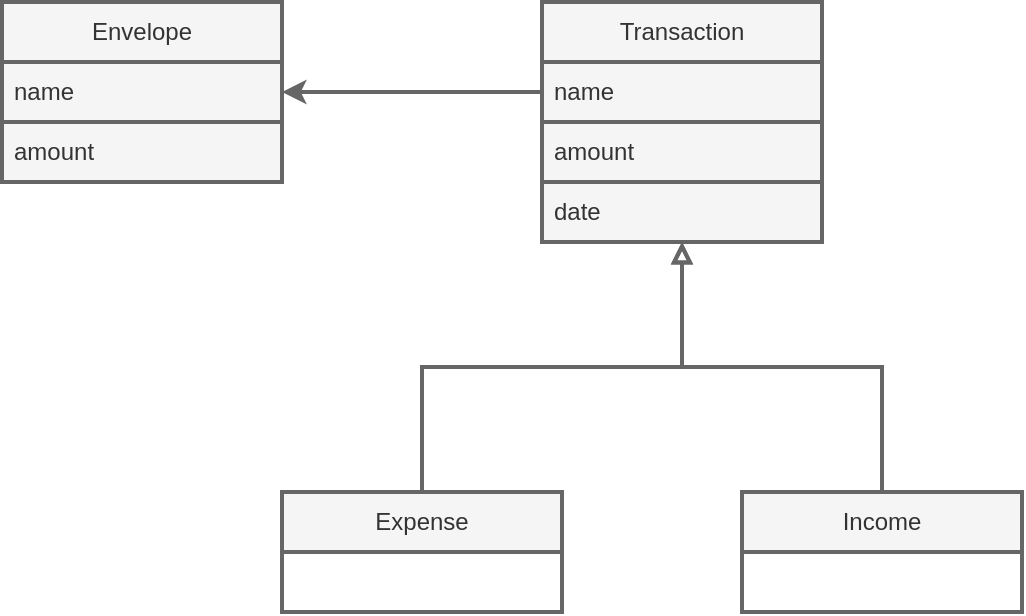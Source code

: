 <mxfile version="20.8.16" type="device"><diagram id="C5RBs43oDa-KdzZeNtuy" name="Page-1"><mxGraphModel dx="984" dy="633" grid="1" gridSize="10" guides="1" tooltips="1" connect="1" arrows="1" fold="1" page="1" pageScale="1" pageWidth="827" pageHeight="1169" math="0" shadow="0"><root><mxCell id="WIyWlLk6GJQsqaUBKTNV-0"/><mxCell id="WIyWlLk6GJQsqaUBKTNV-1" parent="WIyWlLk6GJQsqaUBKTNV-0"/><mxCell id="a0AhSgFZhRujGHuprdVR-4" value="Envelope" style="swimlane;fontStyle=0;childLayout=stackLayout;horizontal=1;startSize=30;horizontalStack=0;resizeParent=1;resizeParentMax=0;resizeLast=0;collapsible=1;marginBottom=0;whiteSpace=wrap;html=1;fillColor=#f5f5f5;fontColor=#333333;strokeColor=#666666;strokeWidth=2;shadow=0;" vertex="1" parent="WIyWlLk6GJQsqaUBKTNV-1"><mxGeometry x="180" y="220" width="140" height="90" as="geometry"/></mxCell><mxCell id="a0AhSgFZhRujGHuprdVR-5" value="name" style="text;strokeColor=#666666;fillColor=#f5f5f5;align=left;verticalAlign=middle;spacingLeft=4;spacingRight=4;overflow=hidden;points=[[0,0.5],[1,0.5]];portConstraint=eastwest;rotatable=0;whiteSpace=wrap;html=1;fontColor=#333333;strokeWidth=2;shadow=0;" vertex="1" parent="a0AhSgFZhRujGHuprdVR-4"><mxGeometry y="30" width="140" height="30" as="geometry"/></mxCell><mxCell id="a0AhSgFZhRujGHuprdVR-6" value="amount" style="text;strokeColor=#666666;fillColor=#f5f5f5;align=left;verticalAlign=middle;spacingLeft=4;spacingRight=4;overflow=hidden;points=[[0,0.5],[1,0.5]];portConstraint=eastwest;rotatable=0;whiteSpace=wrap;html=1;fontColor=#333333;strokeWidth=2;shadow=0;" vertex="1" parent="a0AhSgFZhRujGHuprdVR-4"><mxGeometry y="60" width="140" height="30" as="geometry"/></mxCell><mxCell id="a0AhSgFZhRujGHuprdVR-8" value="Transaction" style="swimlane;fontStyle=0;childLayout=stackLayout;horizontal=1;startSize=30;horizontalStack=0;resizeParent=1;resizeParentMax=0;resizeLast=0;collapsible=1;marginBottom=0;whiteSpace=wrap;html=1;fillColor=#f5f5f5;fontColor=#333333;strokeColor=#666666;strokeWidth=2;shadow=0;" vertex="1" parent="WIyWlLk6GJQsqaUBKTNV-1"><mxGeometry x="450" y="220" width="140" height="120" as="geometry"/></mxCell><mxCell id="a0AhSgFZhRujGHuprdVR-9" value="name" style="text;strokeColor=#666666;fillColor=#f5f5f5;align=left;verticalAlign=middle;spacingLeft=4;spacingRight=4;overflow=hidden;points=[[0,0.5],[1,0.5]];portConstraint=eastwest;rotatable=0;whiteSpace=wrap;html=1;fontColor=#333333;strokeWidth=2;shadow=0;" vertex="1" parent="a0AhSgFZhRujGHuprdVR-8"><mxGeometry y="30" width="140" height="30" as="geometry"/></mxCell><mxCell id="a0AhSgFZhRujGHuprdVR-10" value="amount" style="text;strokeColor=#666666;fillColor=#f5f5f5;align=left;verticalAlign=middle;spacingLeft=4;spacingRight=4;overflow=hidden;points=[[0,0.5],[1,0.5]];portConstraint=eastwest;rotatable=0;whiteSpace=wrap;html=1;fontColor=#333333;strokeWidth=2;shadow=0;" vertex="1" parent="a0AhSgFZhRujGHuprdVR-8"><mxGeometry y="60" width="140" height="30" as="geometry"/></mxCell><mxCell id="a0AhSgFZhRujGHuprdVR-11" value="date" style="text;strokeColor=#666666;fillColor=#f5f5f5;align=left;verticalAlign=middle;spacingLeft=4;spacingRight=4;overflow=hidden;points=[[0,0.5],[1,0.5]];portConstraint=eastwest;rotatable=0;whiteSpace=wrap;html=1;fontColor=#333333;strokeWidth=2;shadow=0;" vertex="1" parent="a0AhSgFZhRujGHuprdVR-8"><mxGeometry y="90" width="140" height="30" as="geometry"/></mxCell><mxCell id="a0AhSgFZhRujGHuprdVR-20" value="" style="edgeStyle=orthogonalEdgeStyle;rounded=0;orthogonalLoop=1;jettySize=auto;html=1;fillColor=#f5f5f5;strokeColor=#666666;strokeWidth=2;shadow=0;endArrow=block;endFill=0;" edge="1" parent="WIyWlLk6GJQsqaUBKTNV-1" source="a0AhSgFZhRujGHuprdVR-12" target="a0AhSgFZhRujGHuprdVR-8"><mxGeometry relative="1" as="geometry"/></mxCell><mxCell id="a0AhSgFZhRujGHuprdVR-12" value="Expense" style="swimlane;fontStyle=0;childLayout=stackLayout;horizontal=1;startSize=30;horizontalStack=0;resizeParent=1;resizeParentMax=0;resizeLast=0;collapsible=1;marginBottom=0;whiteSpace=wrap;html=1;fillColor=#f5f5f5;fontColor=#333333;strokeColor=#666666;strokeWidth=2;shadow=0;" vertex="1" parent="WIyWlLk6GJQsqaUBKTNV-1"><mxGeometry x="320" y="465" width="140" height="60" as="geometry"/></mxCell><mxCell id="a0AhSgFZhRujGHuprdVR-21" value="" style="edgeStyle=orthogonalEdgeStyle;rounded=0;orthogonalLoop=1;jettySize=auto;html=1;fillColor=#f5f5f5;strokeColor=#666666;strokeWidth=2;shadow=0;endArrow=block;endFill=0;" edge="1" parent="WIyWlLk6GJQsqaUBKTNV-1" source="a0AhSgFZhRujGHuprdVR-16" target="a0AhSgFZhRujGHuprdVR-8"><mxGeometry relative="1" as="geometry"/></mxCell><mxCell id="a0AhSgFZhRujGHuprdVR-16" value="Income" style="swimlane;fontStyle=0;childLayout=stackLayout;horizontal=1;startSize=30;horizontalStack=0;resizeParent=1;resizeParentMax=0;resizeLast=0;collapsible=1;marginBottom=0;whiteSpace=wrap;html=1;fillColor=#f5f5f5;fontColor=#333333;strokeColor=#666666;strokeWidth=2;shadow=0;" vertex="1" parent="WIyWlLk6GJQsqaUBKTNV-1"><mxGeometry x="550" y="465" width="140" height="60" as="geometry"/></mxCell><mxCell id="a0AhSgFZhRujGHuprdVR-22" style="edgeStyle=orthogonalEdgeStyle;rounded=0;orthogonalLoop=1;jettySize=auto;html=1;fillColor=#f5f5f5;strokeColor=#666666;strokeWidth=2;shadow=0;" edge="1" parent="WIyWlLk6GJQsqaUBKTNV-1" source="a0AhSgFZhRujGHuprdVR-9" target="a0AhSgFZhRujGHuprdVR-4"><mxGeometry relative="1" as="geometry"/></mxCell></root></mxGraphModel></diagram></mxfile>